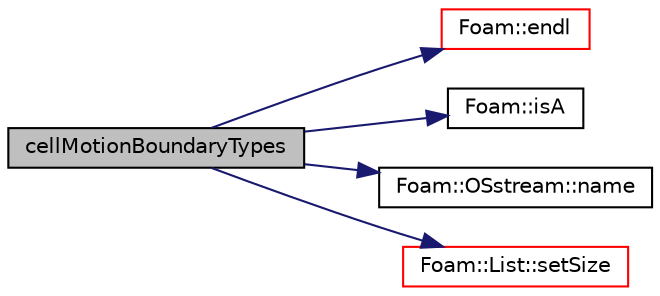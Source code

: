 digraph "cellMotionBoundaryTypes"
{
  bgcolor="transparent";
  edge [fontname="Helvetica",fontsize="10",labelfontname="Helvetica",labelfontsize="10"];
  node [fontname="Helvetica",fontsize="10",shape=record];
  rankdir="LR";
  Node1 [label="cellMotionBoundaryTypes",height=0.2,width=0.4,color="black", fillcolor="grey75", style="filled", fontcolor="black"];
  Node1 -> Node2 [color="midnightblue",fontsize="10",style="solid",fontname="Helvetica"];
  Node2 [label="Foam::endl",height=0.2,width=0.4,color="red",URL="$a10887.html#a2db8fe02a0d3909e9351bb4275b23ce4",tooltip="Add newline and flush stream. "];
  Node1 -> Node3 [color="midnightblue",fontsize="10",style="solid",fontname="Helvetica"];
  Node3 [label="Foam::isA",height=0.2,width=0.4,color="black",URL="$a10887.html#a7f38c7df863d37f5357047d27dab7711",tooltip="Check if a dynamic_cast to typeid is possible. "];
  Node1 -> Node4 [color="midnightblue",fontsize="10",style="solid",fontname="Helvetica"];
  Node4 [label="Foam::OSstream::name",height=0.2,width=0.4,color="black",URL="$a01775.html#ab27acd1d200f0d245337451aa2f31517",tooltip="Return the name of the stream. "];
  Node1 -> Node5 [color="midnightblue",fontsize="10",style="solid",fontname="Helvetica"];
  Node5 [label="Foam::List::setSize",height=0.2,width=0.4,color="red",URL="$a01392.html#aedb985ffeaf1bdbfeccc2a8730405703",tooltip="Reset size of List. "];
}
